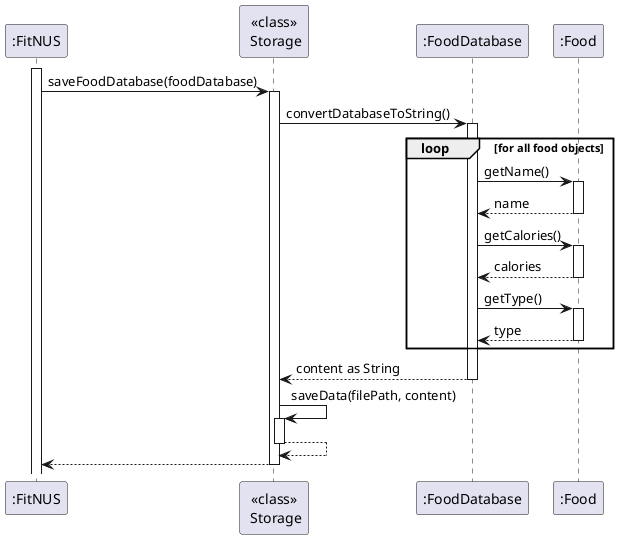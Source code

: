 @startuml
'https://plantuml.com/sequence-diagram

activate ":FitNUS"
":FitNUS" -> "<<class>>\n Storage": saveFoodDatabase(foodDatabase)
activate "<<class>>\n Storage"
"<<class>>\n Storage" -> ":FoodDatabase" : convertDatabaseToString()
activate ":FoodDatabase"
loop for all food objects
":FoodDatabase" -> ":Food" : getName()
activate ":Food"
return name
":FoodDatabase" -> ":Food" : getCalories()
activate ":Food"
return calories
":FoodDatabase" -> ":Food" : getType()
activate ":Food"
return type
end
return content as String
"<<class>>\n Storage" -> "<<class>>\n Storage" : saveData(filePath, content)
activate "<<class>>\n Storage"
return
return


@enduml